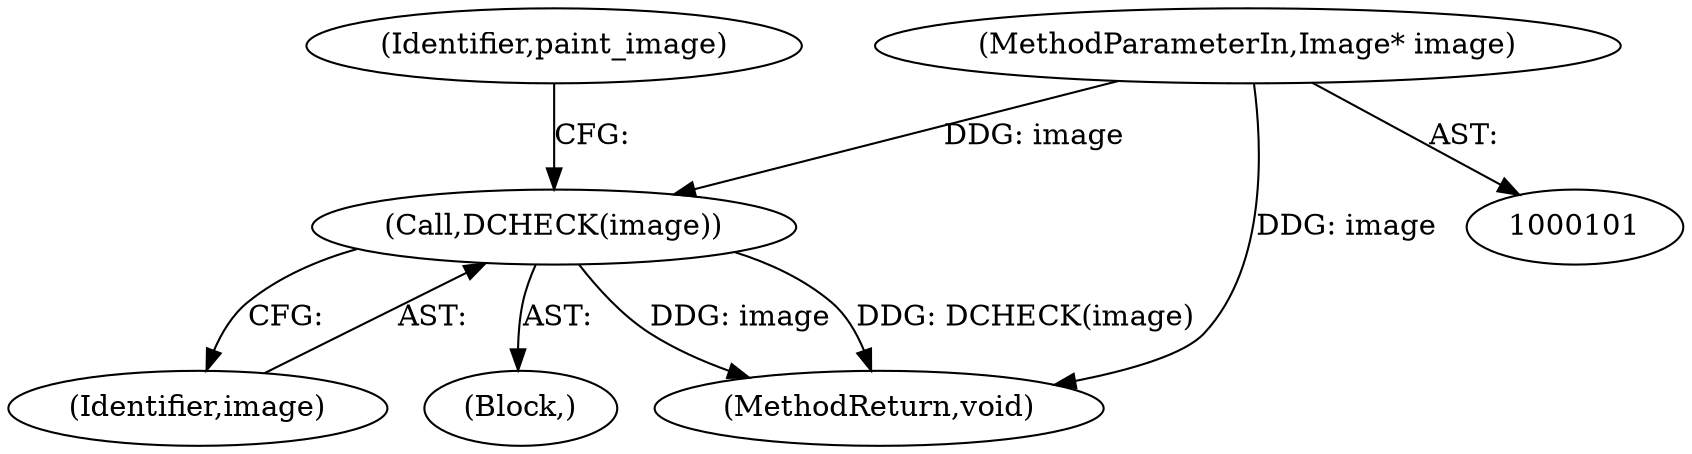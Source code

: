 digraph "0_Chrome_0b694217046d6b2bfa5814676e8615c18e6a45ff@pointer" {
"1000106" [label="(Call,DCHECK(image))"];
"1000102" [label="(MethodParameterIn,Image* image)"];
"1000107" [label="(Identifier,image)"];
"1000110" [label="(Identifier,paint_image)"];
"1000102" [label="(MethodParameterIn,Image* image)"];
"1000106" [label="(Call,DCHECK(image))"];
"1000105" [label="(Block,)"];
"1000151" [label="(MethodReturn,void)"];
"1000106" -> "1000105"  [label="AST: "];
"1000106" -> "1000107"  [label="CFG: "];
"1000107" -> "1000106"  [label="AST: "];
"1000110" -> "1000106"  [label="CFG: "];
"1000106" -> "1000151"  [label="DDG: image"];
"1000106" -> "1000151"  [label="DDG: DCHECK(image)"];
"1000102" -> "1000106"  [label="DDG: image"];
"1000102" -> "1000101"  [label="AST: "];
"1000102" -> "1000151"  [label="DDG: image"];
}
